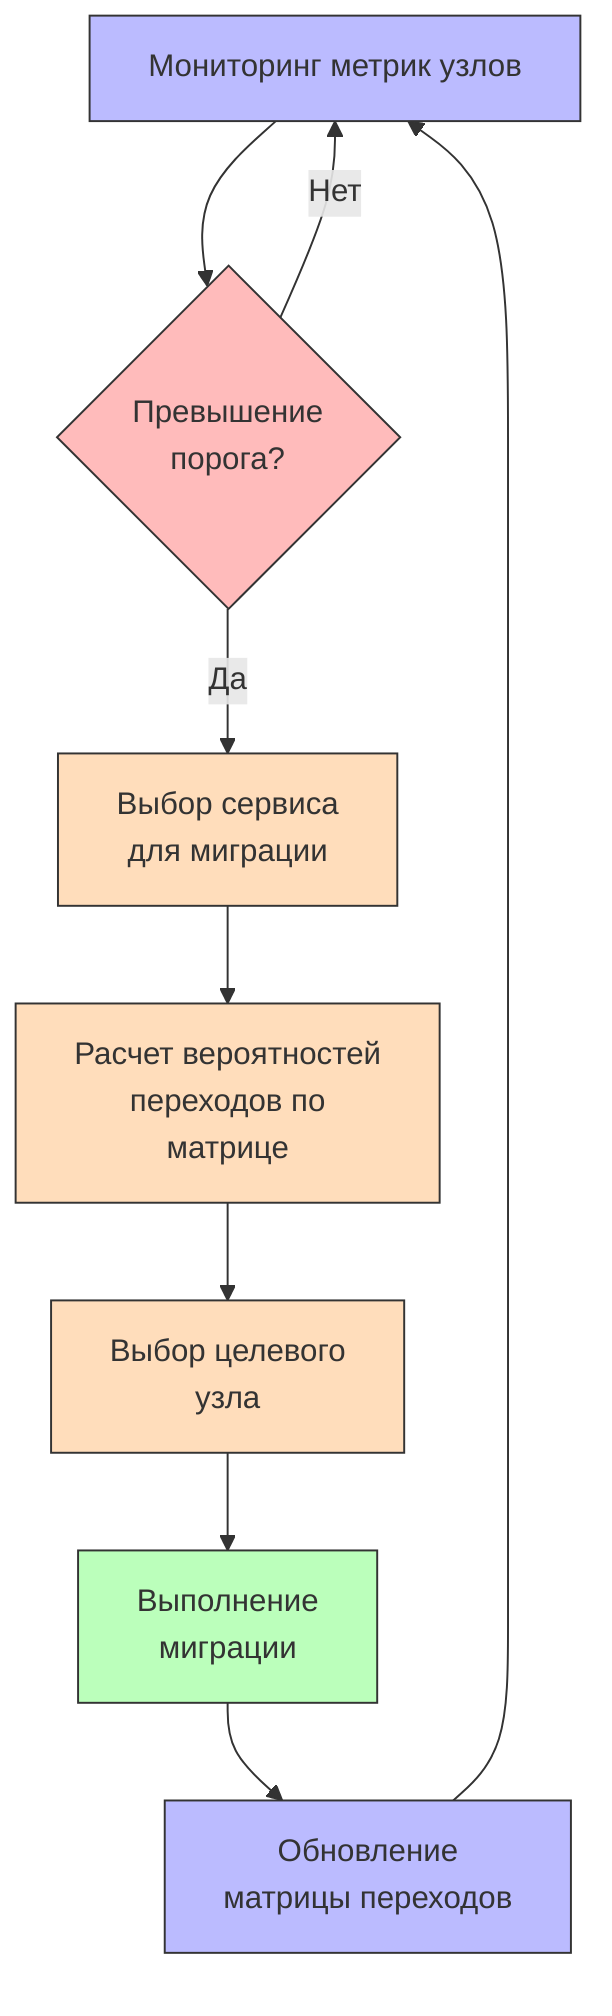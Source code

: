 graph TD
    A[Мониторинг метрик узлов] --> B{Превышение<br>порога?}
    B -->|Нет| A
    B -->|Да| C[Выбор сервиса<br>для миграции]
    C --> D[Расчет вероятностей<br>переходов по<br>матрице]
    D --> E[Выбор целевого<br>узла]
    E --> F[Выполнение<br>миграции]
    F --> G[Обновление<br>матрицы переходов]
    G --> A

    style A fill:#bbf,stroke:#333,stroke-width:1px
    style B fill:#fbb,stroke:#333,stroke-width:1px
    style C fill:#fdb,stroke:#333,stroke-width:1px
    style D fill:#fdb,stroke:#333,stroke-width:1px
    style E fill:#fdb,stroke:#333,stroke-width:1px
    style F fill:#bfb,stroke:#333,stroke-width:1px
    style G fill:#bbf,stroke:#333,stroke-width:1px